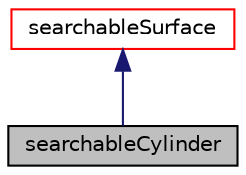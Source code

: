 digraph "searchableCylinder"
{
  bgcolor="transparent";
  edge [fontname="Helvetica",fontsize="10",labelfontname="Helvetica",labelfontsize="10"];
  node [fontname="Helvetica",fontsize="10",shape=record];
  Node0 [label="searchableCylinder",height=0.2,width=0.4,color="black", fillcolor="grey75", style="filled", fontcolor="black"];
  Node1 -> Node0 [dir="back",color="midnightblue",fontsize="10",style="solid",fontname="Helvetica"];
  Node1 [label="searchableSurface",height=0.2,width=0.4,color="red",URL="$a26369.html",tooltip="Base class of (analytical or triangulated) surface. Encapsulates all the search routines. WIP. "];
}
